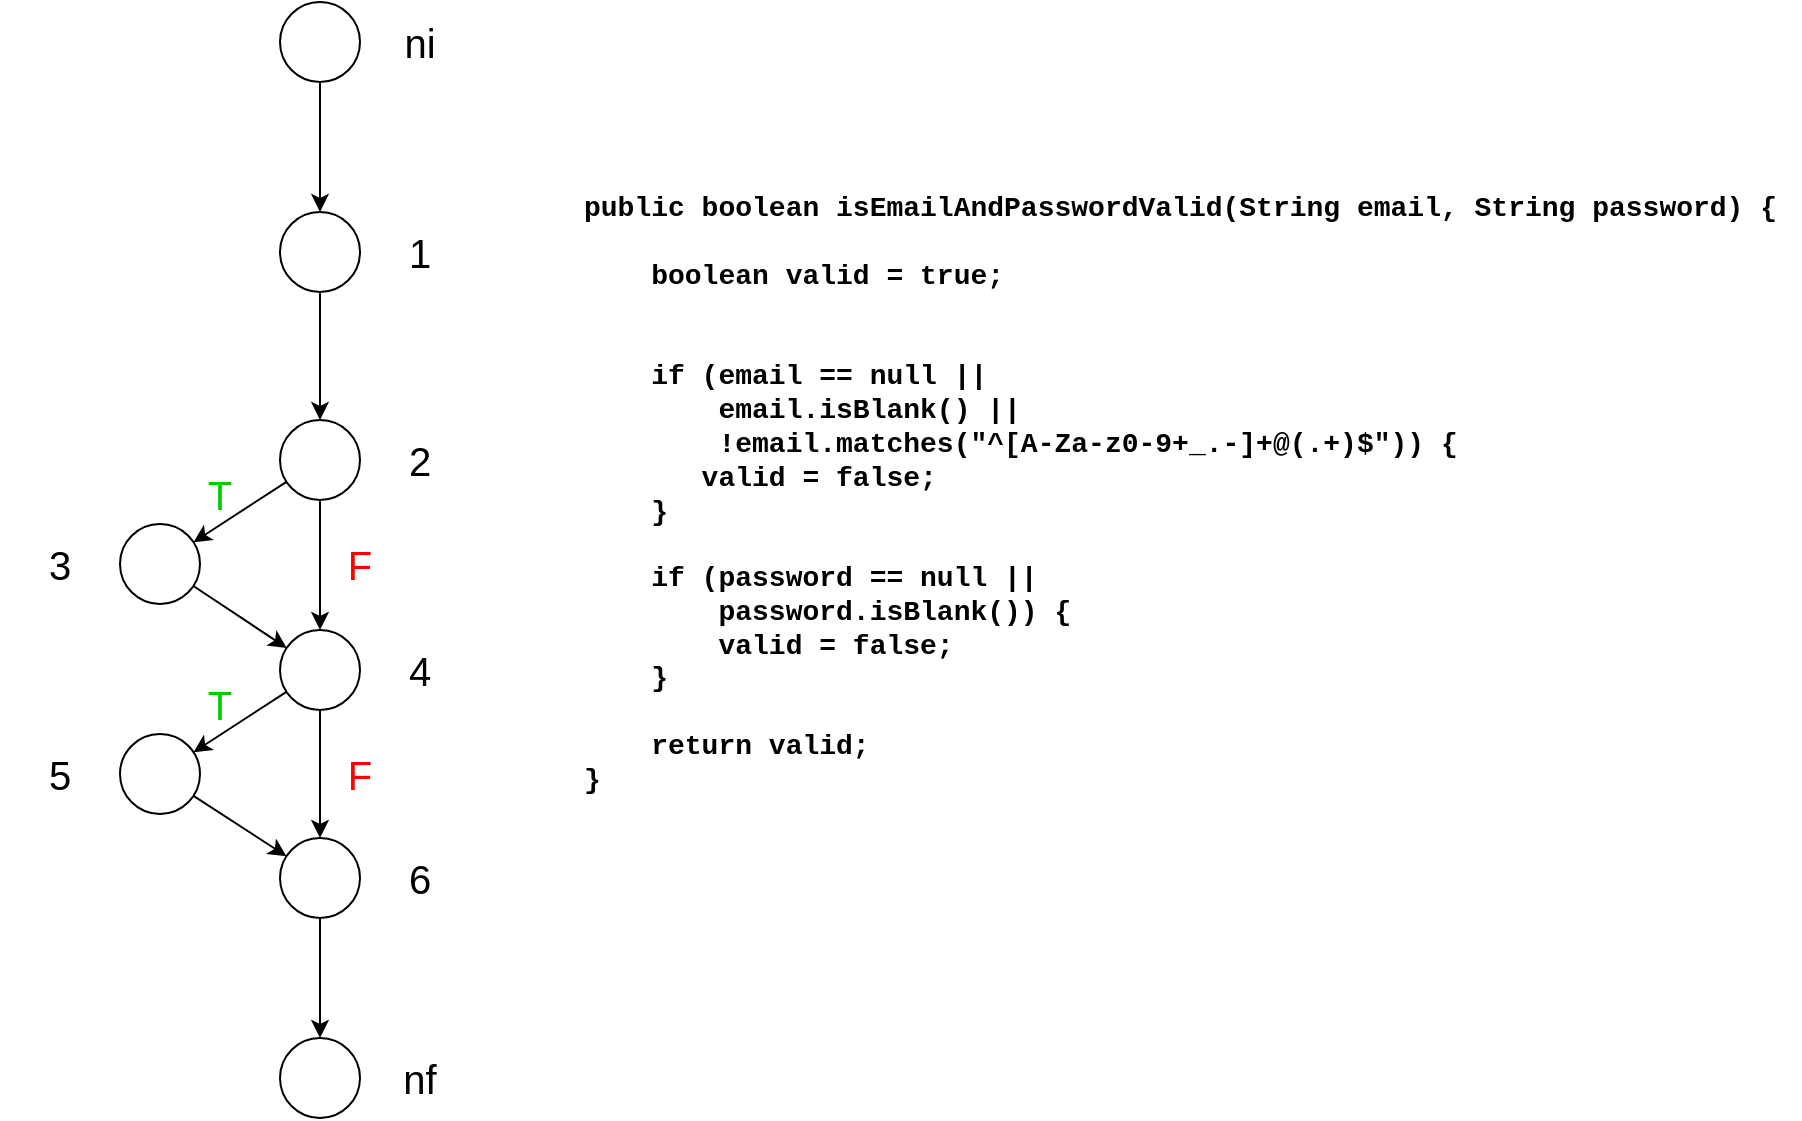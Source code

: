 <mxfile version="24.7.8">
  <diagram name="Pagina-1" id="7DfzZVG-tJduTDwVA5c8">
    <mxGraphModel dx="1687" dy="993" grid="1" gridSize="10" guides="1" tooltips="1" connect="1" arrows="1" fold="1" page="1" pageScale="1" pageWidth="1654" pageHeight="1169" math="0" shadow="0">
      <root>
        <mxCell id="0" />
        <mxCell id="1" parent="0" />
        <mxCell id="pa4lcD4NxZwqG64DJ4tL-1" value="" style="ellipse;whiteSpace=wrap;html=1;aspect=fixed;" parent="1" vertex="1">
          <mxGeometry x="600" y="265" width="40" height="40" as="geometry" />
        </mxCell>
        <mxCell id="pa4lcD4NxZwqG64DJ4tL-2" value="" style="ellipse;whiteSpace=wrap;html=1;aspect=fixed;" parent="1" vertex="1">
          <mxGeometry x="600" y="369" width="40" height="40" as="geometry" />
        </mxCell>
        <mxCell id="pa4lcD4NxZwqG64DJ4tL-3" value="" style="endArrow=classic;html=1;rounded=0;" parent="1" source="pa4lcD4NxZwqG64DJ4tL-1" target="pa4lcD4NxZwqG64DJ4tL-2" edge="1">
          <mxGeometry width="50" height="50" relative="1" as="geometry">
            <mxPoint x="700" y="460" as="sourcePoint" />
            <mxPoint x="750" y="410" as="targetPoint" />
          </mxGeometry>
        </mxCell>
        <mxCell id="pa4lcD4NxZwqG64DJ4tL-4" value="" style="ellipse;whiteSpace=wrap;html=1;aspect=fixed;" parent="1" vertex="1">
          <mxGeometry x="600" y="474" width="40" height="40" as="geometry" />
        </mxCell>
        <mxCell id="pa4lcD4NxZwqG64DJ4tL-5" value="" style="ellipse;whiteSpace=wrap;html=1;aspect=fixed;" parent="1" vertex="1">
          <mxGeometry x="600" y="578" width="40" height="40" as="geometry" />
        </mxCell>
        <mxCell id="pa4lcD4NxZwqG64DJ4tL-6" value="" style="endArrow=classic;html=1;rounded=0;" parent="1" source="pa4lcD4NxZwqG64DJ4tL-4" target="pa4lcD4NxZwqG64DJ4tL-5" edge="1">
          <mxGeometry width="50" height="50" relative="1" as="geometry">
            <mxPoint x="700" y="620" as="sourcePoint" />
            <mxPoint x="750" y="570" as="targetPoint" />
          </mxGeometry>
        </mxCell>
        <mxCell id="pa4lcD4NxZwqG64DJ4tL-7" value="" style="ellipse;whiteSpace=wrap;html=1;aspect=fixed;" parent="1" vertex="1">
          <mxGeometry x="600" y="678" width="40" height="40" as="geometry" />
        </mxCell>
        <mxCell id="pa4lcD4NxZwqG64DJ4tL-10" value="" style="endArrow=classic;html=1;rounded=0;" parent="1" source="pa4lcD4NxZwqG64DJ4tL-2" target="pa4lcD4NxZwqG64DJ4tL-4" edge="1">
          <mxGeometry width="50" height="50" relative="1" as="geometry">
            <mxPoint x="700" y="460" as="sourcePoint" />
            <mxPoint x="630" y="430" as="targetPoint" />
          </mxGeometry>
        </mxCell>
        <mxCell id="pa4lcD4NxZwqG64DJ4tL-11" value="" style="endArrow=classic;html=1;rounded=0;" parent="1" source="pa4lcD4NxZwqG64DJ4tL-5" target="pa4lcD4NxZwqG64DJ4tL-7" edge="1">
          <mxGeometry width="50" height="50" relative="1" as="geometry">
            <mxPoint x="700" y="460" as="sourcePoint" />
            <mxPoint x="750" y="410" as="targetPoint" />
          </mxGeometry>
        </mxCell>
        <mxCell id="pa4lcD4NxZwqG64DJ4tL-12" value="" style="ellipse;whiteSpace=wrap;html=1;aspect=fixed;" parent="1" vertex="1">
          <mxGeometry x="520" y="421" width="40" height="40" as="geometry" />
        </mxCell>
        <mxCell id="pa4lcD4NxZwqG64DJ4tL-13" value="" style="endArrow=classic;html=1;rounded=0;" parent="1" source="pa4lcD4NxZwqG64DJ4tL-12" target="pa4lcD4NxZwqG64DJ4tL-4" edge="1">
          <mxGeometry width="50" height="50" relative="1" as="geometry">
            <mxPoint x="620" y="580" as="sourcePoint" />
            <mxPoint x="540" y="440" as="targetPoint" />
          </mxGeometry>
        </mxCell>
        <mxCell id="pa4lcD4NxZwqG64DJ4tL-14" value="" style="endArrow=classic;html=1;rounded=0;" parent="1" source="pa4lcD4NxZwqG64DJ4tL-2" target="pa4lcD4NxZwqG64DJ4tL-12" edge="1">
          <mxGeometry width="50" height="50" relative="1" as="geometry">
            <mxPoint x="700" y="460" as="sourcePoint" />
            <mxPoint x="750" y="410" as="targetPoint" />
          </mxGeometry>
        </mxCell>
        <mxCell id="pa4lcD4NxZwqG64DJ4tL-15" value="" style="ellipse;whiteSpace=wrap;html=1;aspect=fixed;" parent="1" vertex="1">
          <mxGeometry x="520" y="526" width="40" height="40" as="geometry" />
        </mxCell>
        <mxCell id="pa4lcD4NxZwqG64DJ4tL-16" value="" style="endArrow=classic;html=1;rounded=0;" parent="1" source="pa4lcD4NxZwqG64DJ4tL-15" target="pa4lcD4NxZwqG64DJ4tL-5" edge="1">
          <mxGeometry width="50" height="50" relative="1" as="geometry">
            <mxPoint x="620" y="660" as="sourcePoint" />
            <mxPoint x="540" y="520" as="targetPoint" />
          </mxGeometry>
        </mxCell>
        <mxCell id="pa4lcD4NxZwqG64DJ4tL-18" value="" style="endArrow=classic;html=1;rounded=0;" parent="1" source="pa4lcD4NxZwqG64DJ4tL-4" target="pa4lcD4NxZwqG64DJ4tL-15" edge="1">
          <mxGeometry width="50" height="50" relative="1" as="geometry">
            <mxPoint x="700" y="460" as="sourcePoint" />
            <mxPoint x="750" y="410" as="targetPoint" />
          </mxGeometry>
        </mxCell>
        <mxCell id="pa4lcD4NxZwqG64DJ4tL-21" value="&lt;font style=&quot;font-size: 20px;&quot;&gt;ni&lt;/font&gt;" style="text;html=1;align=center;verticalAlign=middle;whiteSpace=wrap;rounded=0;" parent="1" vertex="1">
          <mxGeometry x="640" y="165" width="60" height="30" as="geometry" />
        </mxCell>
        <mxCell id="pa4lcD4NxZwqG64DJ4tL-22" value="" style="ellipse;whiteSpace=wrap;html=1;aspect=fixed;" parent="1" vertex="1">
          <mxGeometry x="600" y="160" width="40" height="40" as="geometry" />
        </mxCell>
        <mxCell id="pa4lcD4NxZwqG64DJ4tL-25" value="" style="endArrow=classic;html=1;rounded=0;" parent="1" source="pa4lcD4NxZwqG64DJ4tL-22" target="pa4lcD4NxZwqG64DJ4tL-1" edge="1">
          <mxGeometry width="50" height="50" relative="1" as="geometry">
            <mxPoint x="700" y="450" as="sourcePoint" />
            <mxPoint x="750" y="400" as="targetPoint" />
          </mxGeometry>
        </mxCell>
        <mxCell id="pa4lcD4NxZwqG64DJ4tL-26" value="&lt;font style=&quot;font-size: 20px;&quot;&gt;1&lt;/font&gt;" style="text;html=1;align=center;verticalAlign=middle;whiteSpace=wrap;rounded=0;" parent="1" vertex="1">
          <mxGeometry x="640" y="270" width="60" height="30" as="geometry" />
        </mxCell>
        <mxCell id="pa4lcD4NxZwqG64DJ4tL-28" value="&lt;font style=&quot;font-size: 20px;&quot;&gt;2&lt;/font&gt;" style="text;html=1;align=center;verticalAlign=middle;whiteSpace=wrap;rounded=0;" parent="1" vertex="1">
          <mxGeometry x="640" y="374" width="60" height="30" as="geometry" />
        </mxCell>
        <mxCell id="pa4lcD4NxZwqG64DJ4tL-29" value="&lt;font style=&quot;font-size: 20px;&quot;&gt;3&lt;/font&gt;" style="text;html=1;align=center;verticalAlign=middle;whiteSpace=wrap;rounded=0;" parent="1" vertex="1">
          <mxGeometry x="460" y="426" width="60" height="30" as="geometry" />
        </mxCell>
        <mxCell id="pa4lcD4NxZwqG64DJ4tL-30" value="&lt;font style=&quot;font-size: 20px;&quot;&gt;4&lt;/font&gt;" style="text;html=1;align=center;verticalAlign=middle;whiteSpace=wrap;rounded=0;" parent="1" vertex="1">
          <mxGeometry x="640" y="479" width="60" height="30" as="geometry" />
        </mxCell>
        <mxCell id="pa4lcD4NxZwqG64DJ4tL-31" value="&lt;font style=&quot;font-size: 20px;&quot;&gt;5&lt;/font&gt;" style="text;html=1;align=center;verticalAlign=middle;whiteSpace=wrap;rounded=0;" parent="1" vertex="1">
          <mxGeometry x="460" y="531" width="60" height="30" as="geometry" />
        </mxCell>
        <mxCell id="pa4lcD4NxZwqG64DJ4tL-32" value="&lt;font style=&quot;font-size: 20px;&quot;&gt;6&lt;/font&gt;" style="text;html=1;align=center;verticalAlign=middle;whiteSpace=wrap;rounded=0;" parent="1" vertex="1">
          <mxGeometry x="640" y="583" width="60" height="30" as="geometry" />
        </mxCell>
        <mxCell id="pa4lcD4NxZwqG64DJ4tL-33" value="&lt;font style=&quot;font-size: 20px;&quot;&gt;nf&lt;/font&gt;" style="text;html=1;align=center;verticalAlign=middle;whiteSpace=wrap;rounded=0;" parent="1" vertex="1">
          <mxGeometry x="640" y="683" width="60" height="30" as="geometry" />
        </mxCell>
        <mxCell id="pa4lcD4NxZwqG64DJ4tL-34" value="&lt;font color=&quot;#00cc00&quot; style=&quot;font-size: 20px;&quot;&gt;T&lt;/font&gt;" style="text;html=1;align=center;verticalAlign=middle;whiteSpace=wrap;rounded=0;" parent="1" vertex="1">
          <mxGeometry x="540" y="391" width="60" height="30" as="geometry" />
        </mxCell>
        <mxCell id="pa4lcD4NxZwqG64DJ4tL-35" value="&lt;font color=&quot;#00cc00&quot; style=&quot;font-size: 20px;&quot;&gt;T&lt;/font&gt;" style="text;html=1;align=center;verticalAlign=middle;whiteSpace=wrap;rounded=0;" parent="1" vertex="1">
          <mxGeometry x="540" y="496" width="60" height="30" as="geometry" />
        </mxCell>
        <mxCell id="pa4lcD4NxZwqG64DJ4tL-36" value="&lt;font color=&quot;#ff0000&quot; style=&quot;font-size: 20px;&quot;&gt;F&lt;/font&gt;" style="text;html=1;align=center;verticalAlign=middle;whiteSpace=wrap;rounded=0;" parent="1" vertex="1">
          <mxGeometry x="610" y="426" width="60" height="30" as="geometry" />
        </mxCell>
        <mxCell id="pa4lcD4NxZwqG64DJ4tL-37" value="&lt;font color=&quot;#ff0000&quot; style=&quot;font-size: 20px;&quot;&gt;F&lt;/font&gt;" style="text;html=1;align=center;verticalAlign=middle;whiteSpace=wrap;rounded=0;" parent="1" vertex="1">
          <mxGeometry x="610" y="531" width="60" height="30" as="geometry" />
        </mxCell>
        <mxCell id="UpencozlsfmtjMhBx_ZE-1" value="public boolean isEmailAndPasswordValid(String email, String password) {&#xa;&#xa;    boolean valid = true;&#xa;&#xa;&#xa;    if (email == null || &#xa;        email.isBlank() || &#xa;        !email.matches(&quot;^[A-Za-z0-9+_.-]+@(.+)$&quot;)) {&#xa;       valid = false;&#xa;    }&#xa;&#xa;    if (password == null ||&#xa;        password.isBlank()) {&#xa;        valid = false;&#xa;    }&#xa;&#xa;    return valid;&#xa;}" style="text;align=left;verticalAlign=middle;whiteSpace=wrap;rounded=0;glass=0;horizontal=1;fontFamily=Courier New;fontSize=14;fontStyle=1" vertex="1" parent="1">
          <mxGeometry x="750" y="206" width="610" height="400" as="geometry" />
        </mxCell>
      </root>
    </mxGraphModel>
  </diagram>
</mxfile>
